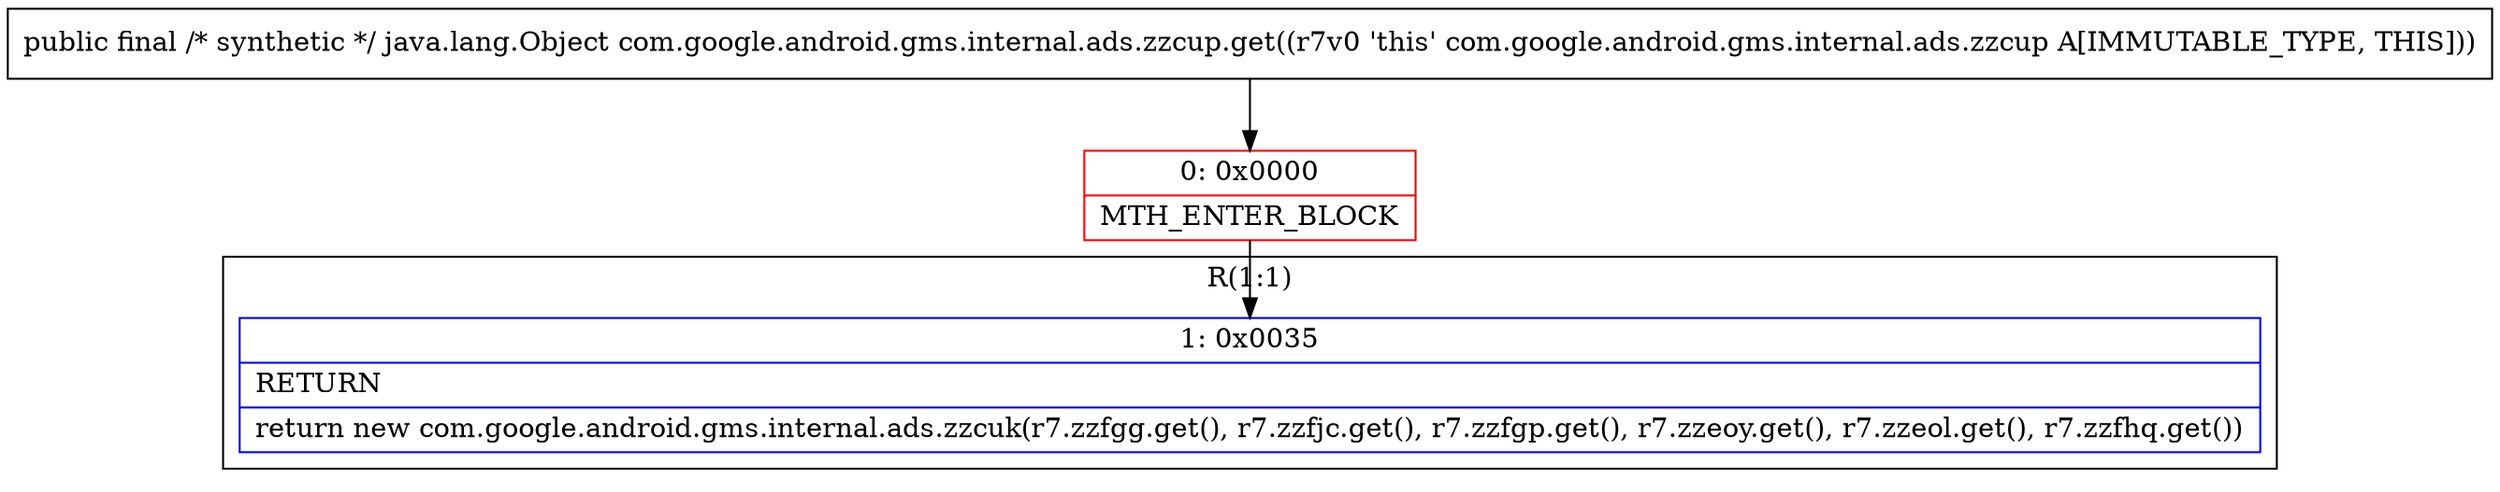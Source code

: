 digraph "CFG forcom.google.android.gms.internal.ads.zzcup.get()Ljava\/lang\/Object;" {
subgraph cluster_Region_1322541161 {
label = "R(1:1)";
node [shape=record,color=blue];
Node_1 [shape=record,label="{1\:\ 0x0035|RETURN\l|return new com.google.android.gms.internal.ads.zzcuk(r7.zzfgg.get(), r7.zzfjc.get(), r7.zzfgp.get(), r7.zzeoy.get(), r7.zzeol.get(), r7.zzfhq.get())\l}"];
}
Node_0 [shape=record,color=red,label="{0\:\ 0x0000|MTH_ENTER_BLOCK\l}"];
MethodNode[shape=record,label="{public final \/* synthetic *\/ java.lang.Object com.google.android.gms.internal.ads.zzcup.get((r7v0 'this' com.google.android.gms.internal.ads.zzcup A[IMMUTABLE_TYPE, THIS])) }"];
MethodNode -> Node_0;
Node_0 -> Node_1;
}

